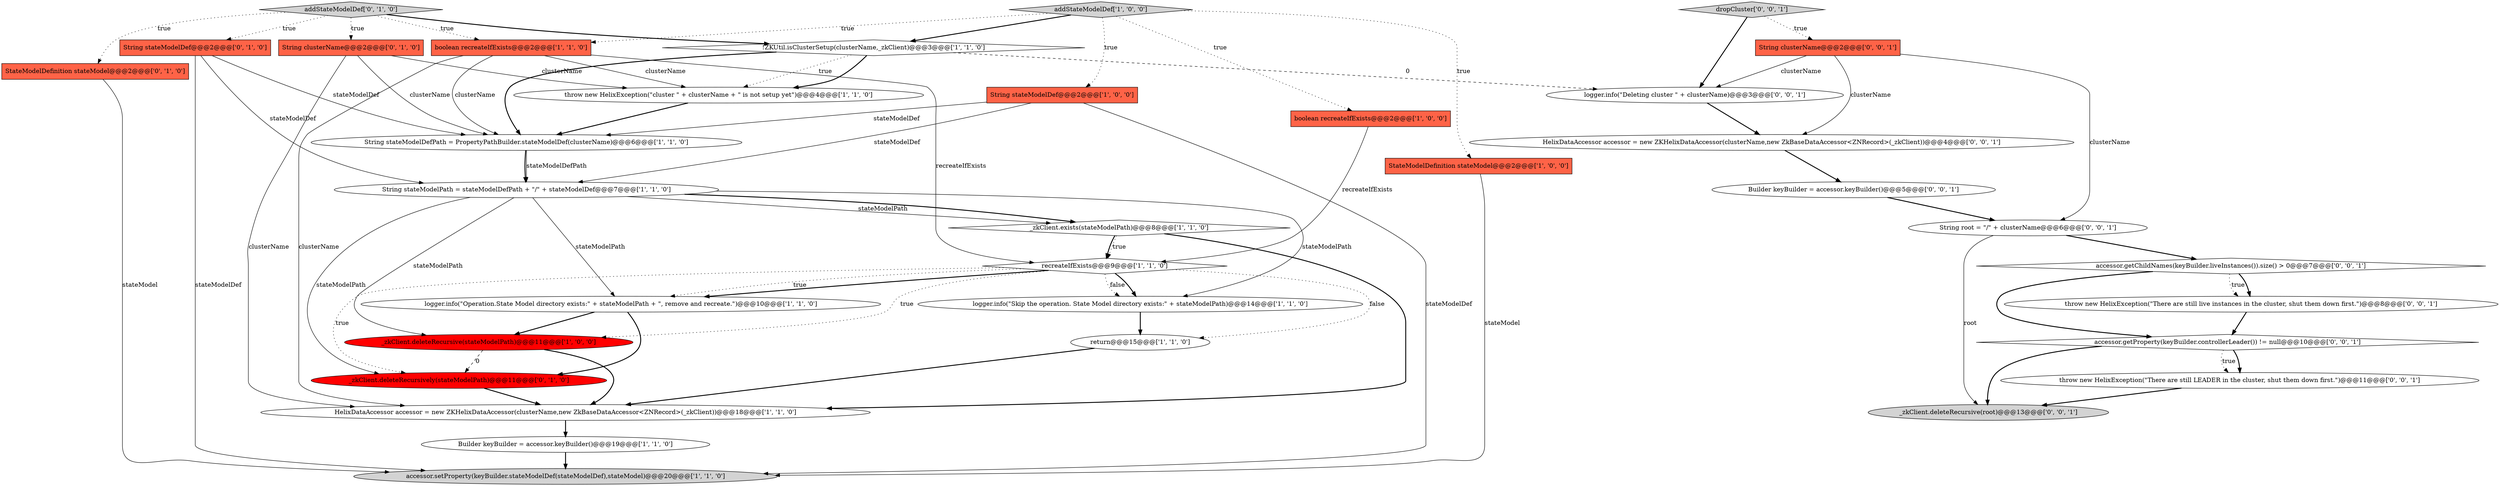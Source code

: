 digraph {
21 [style = filled, label = "String stateModelDef@@@2@@@['0', '1', '0']", fillcolor = tomato, shape = box image = "AAA0AAABBB2BBB"];
25 [style = filled, label = "logger.info(\"Deleting cluster \" + clusterName)@@@3@@@['0', '0', '1']", fillcolor = white, shape = ellipse image = "AAA0AAABBB3BBB"];
0 [style = filled, label = "throw new HelixException(\"cluster \" + clusterName + \" is not setup yet\")@@@4@@@['1', '1', '0']", fillcolor = white, shape = ellipse image = "AAA0AAABBB1BBB"];
2 [style = filled, label = "_zkClient.deleteRecursive(stateModelPath)@@@11@@@['1', '0', '0']", fillcolor = red, shape = ellipse image = "AAA1AAABBB1BBB"];
19 [style = filled, label = "StateModelDefinition stateModel@@@2@@@['0', '1', '0']", fillcolor = tomato, shape = box image = "AAA0AAABBB2BBB"];
20 [style = filled, label = "_zkClient.deleteRecursively(stateModelPath)@@@11@@@['0', '1', '0']", fillcolor = red, shape = ellipse image = "AAA1AAABBB2BBB"];
3 [style = filled, label = "logger.info(\"Operation.State Model directory exists:\" + stateModelPath + \", remove and recreate.\")@@@10@@@['1', '1', '0']", fillcolor = white, shape = ellipse image = "AAA0AAABBB1BBB"];
26 [style = filled, label = "_zkClient.deleteRecursive(root)@@@13@@@['0', '0', '1']", fillcolor = lightgray, shape = ellipse image = "AAA0AAABBB3BBB"];
22 [style = filled, label = "addStateModelDef['0', '1', '0']", fillcolor = lightgray, shape = diamond image = "AAA0AAABBB2BBB"];
30 [style = filled, label = "dropCluster['0', '0', '1']", fillcolor = lightgray, shape = diamond image = "AAA0AAABBB3BBB"];
18 [style = filled, label = "String clusterName@@@2@@@['0', '1', '0']", fillcolor = tomato, shape = box image = "AAA0AAABBB2BBB"];
7 [style = filled, label = "logger.info(\"Skip the operation. State Model directory exists:\" + stateModelPath)@@@14@@@['1', '1', '0']", fillcolor = white, shape = ellipse image = "AAA0AAABBB1BBB"];
15 [style = filled, label = "boolean recreateIfExists@@@2@@@['1', '1', '0']", fillcolor = tomato, shape = box image = "AAA0AAABBB1BBB"];
8 [style = filled, label = "recreateIfExists@@@9@@@['1', '1', '0']", fillcolor = white, shape = diamond image = "AAA0AAABBB1BBB"];
24 [style = filled, label = "throw new HelixException(\"There are still LEADER in the cluster, shut them down first.\")@@@11@@@['0', '0', '1']", fillcolor = white, shape = ellipse image = "AAA0AAABBB3BBB"];
4 [style = filled, label = "HelixDataAccessor accessor = new ZKHelixDataAccessor(clusterName,new ZkBaseDataAccessor<ZNRecord>(_zkClient))@@@18@@@['1', '1', '0']", fillcolor = white, shape = ellipse image = "AAA0AAABBB1BBB"];
14 [style = filled, label = "Builder keyBuilder = accessor.keyBuilder()@@@19@@@['1', '1', '0']", fillcolor = white, shape = ellipse image = "AAA0AAABBB1BBB"];
28 [style = filled, label = "String root = \"/\" + clusterName@@@6@@@['0', '0', '1']", fillcolor = white, shape = ellipse image = "AAA0AAABBB3BBB"];
10 [style = filled, label = "String stateModelPath = stateModelDefPath + \"/\" + stateModelDef@@@7@@@['1', '1', '0']", fillcolor = white, shape = ellipse image = "AAA0AAABBB1BBB"];
11 [style = filled, label = "return@@@15@@@['1', '1', '0']", fillcolor = white, shape = ellipse image = "AAA0AAABBB1BBB"];
12 [style = filled, label = "addStateModelDef['1', '0', '0']", fillcolor = lightgray, shape = diamond image = "AAA0AAABBB1BBB"];
16 [style = filled, label = "_zkClient.exists(stateModelPath)@@@8@@@['1', '1', '0']", fillcolor = white, shape = diamond image = "AAA0AAABBB1BBB"];
32 [style = filled, label = "accessor.getChildNames(keyBuilder.liveInstances()).size() > 0@@@7@@@['0', '0', '1']", fillcolor = white, shape = diamond image = "AAA0AAABBB3BBB"];
23 [style = filled, label = "HelixDataAccessor accessor = new ZKHelixDataAccessor(clusterName,new ZkBaseDataAccessor<ZNRecord>(_zkClient))@@@4@@@['0', '0', '1']", fillcolor = white, shape = ellipse image = "AAA0AAABBB3BBB"];
6 [style = filled, label = "String stateModelDefPath = PropertyPathBuilder.stateModelDef(clusterName)@@@6@@@['1', '1', '0']", fillcolor = white, shape = ellipse image = "AAA0AAABBB1BBB"];
9 [style = filled, label = "accessor.setProperty(keyBuilder.stateModelDef(stateModelDef),stateModel)@@@20@@@['1', '1', '0']", fillcolor = lightgray, shape = ellipse image = "AAA0AAABBB1BBB"];
27 [style = filled, label = "Builder keyBuilder = accessor.keyBuilder()@@@5@@@['0', '0', '1']", fillcolor = white, shape = ellipse image = "AAA0AAABBB3BBB"];
5 [style = filled, label = "String stateModelDef@@@2@@@['1', '0', '0']", fillcolor = tomato, shape = box image = "AAA0AAABBB1BBB"];
29 [style = filled, label = "accessor.getProperty(keyBuilder.controllerLeader()) != null@@@10@@@['0', '0', '1']", fillcolor = white, shape = diamond image = "AAA0AAABBB3BBB"];
33 [style = filled, label = "throw new HelixException(\"There are still live instances in the cluster, shut them down first.\")@@@8@@@['0', '0', '1']", fillcolor = white, shape = ellipse image = "AAA0AAABBB3BBB"];
1 [style = filled, label = "boolean recreateIfExists@@@2@@@['1', '0', '0']", fillcolor = tomato, shape = box image = "AAA0AAABBB1BBB"];
31 [style = filled, label = "String clusterName@@@2@@@['0', '0', '1']", fillcolor = tomato, shape = box image = "AAA0AAABBB3BBB"];
17 [style = filled, label = "!ZKUtil.isClusterSetup(clusterName,_zkClient)@@@3@@@['1', '1', '0']", fillcolor = white, shape = diamond image = "AAA0AAABBB1BBB"];
13 [style = filled, label = "StateModelDefinition stateModel@@@2@@@['1', '0', '0']", fillcolor = tomato, shape = box image = "AAA0AAABBB1BBB"];
8->7 [style = dotted, label="false"];
22->21 [style = dotted, label="true"];
10->16 [style = solid, label="stateModelPath"];
16->8 [style = dotted, label="true"];
15->0 [style = solid, label="clusterName"];
17->0 [style = dotted, label="true"];
7->11 [style = bold, label=""];
22->19 [style = dotted, label="true"];
8->11 [style = dotted, label="false"];
22->18 [style = dotted, label="true"];
4->14 [style = bold, label=""];
2->20 [style = dashed, label="0"];
23->27 [style = bold, label=""];
16->8 [style = bold, label=""];
17->6 [style = bold, label=""];
15->6 [style = solid, label="clusterName"];
0->6 [style = bold, label=""];
25->23 [style = bold, label=""];
8->2 [style = dotted, label="true"];
27->28 [style = bold, label=""];
21->9 [style = solid, label="stateModelDef"];
8->3 [style = bold, label=""];
11->4 [style = bold, label=""];
18->4 [style = solid, label="clusterName"];
12->17 [style = bold, label=""];
12->15 [style = dotted, label="true"];
15->4 [style = solid, label="clusterName"];
12->1 [style = dotted, label="true"];
5->6 [style = solid, label="stateModelDef"];
30->25 [style = bold, label=""];
10->20 [style = solid, label="stateModelPath"];
5->10 [style = solid, label="stateModelDef"];
2->4 [style = bold, label=""];
17->25 [style = dashed, label="0"];
8->3 [style = dotted, label="true"];
32->33 [style = dotted, label="true"];
19->9 [style = solid, label="stateModel"];
8->7 [style = bold, label=""];
20->4 [style = bold, label=""];
28->32 [style = bold, label=""];
32->33 [style = bold, label=""];
33->29 [style = bold, label=""];
32->29 [style = bold, label=""];
29->26 [style = bold, label=""];
24->26 [style = bold, label=""];
12->13 [style = dotted, label="true"];
10->3 [style = solid, label="stateModelPath"];
17->0 [style = bold, label=""];
3->20 [style = bold, label=""];
10->16 [style = bold, label=""];
13->9 [style = solid, label="stateModel"];
21->6 [style = solid, label="stateModelDef"];
18->6 [style = solid, label="clusterName"];
15->8 [style = solid, label="recreateIfExists"];
18->0 [style = solid, label="clusterName"];
12->5 [style = dotted, label="true"];
28->26 [style = solid, label="root"];
3->2 [style = bold, label=""];
6->10 [style = bold, label=""];
1->8 [style = solid, label="recreateIfExists"];
22->17 [style = bold, label=""];
14->9 [style = bold, label=""];
8->20 [style = dotted, label="true"];
10->7 [style = solid, label="stateModelPath"];
31->25 [style = solid, label="clusterName"];
16->4 [style = bold, label=""];
10->2 [style = solid, label="stateModelPath"];
29->24 [style = bold, label=""];
31->28 [style = solid, label="clusterName"];
21->10 [style = solid, label="stateModelDef"];
22->15 [style = dotted, label="true"];
29->24 [style = dotted, label="true"];
6->10 [style = solid, label="stateModelDefPath"];
30->31 [style = dotted, label="true"];
5->9 [style = solid, label="stateModelDef"];
31->23 [style = solid, label="clusterName"];
}
